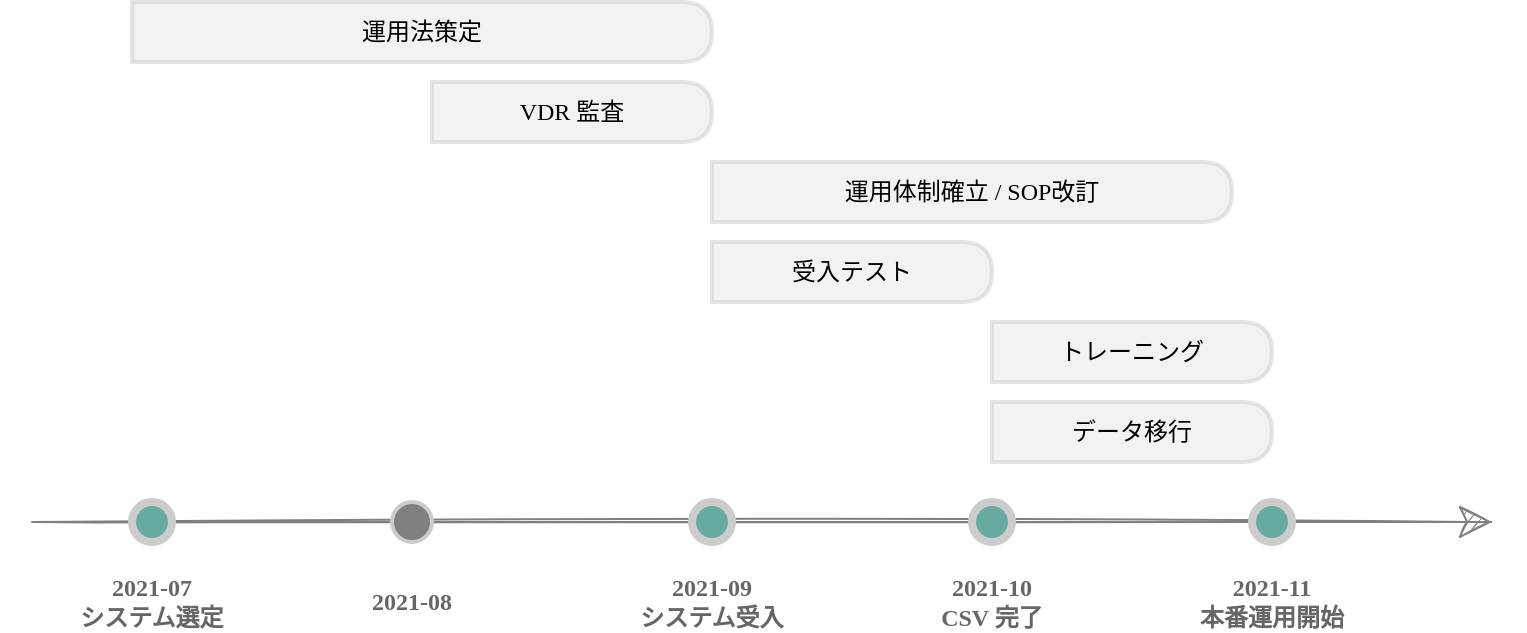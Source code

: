<mxfile version="14.8.6" type="github" pages="4">
  <diagram id="AdbaFVb3-QbKmIGJH7xc" name="Page-1">
    <mxGraphModel dx="1198" dy="758" grid="1" gridSize="10" guides="1" tooltips="1" connect="1" arrows="1" fold="1" page="1" pageScale="1" pageWidth="827" pageHeight="1169" math="0" shadow="0" extFonts="Noto Sans JP^https://fonts.googleapis.com/css?family=Noto+Sans+JP">
      <root>
        <mxCell id="0" />
        <mxCell id="1" style="locked=1;" parent="0" />
        <mxCell id="F7Ml6rWDMI4VTQbKt3wj-3" value="" style="endArrow=none;html=1;strokeWidth=1;strokeColor=#808080;" parent="1" edge="1">
          <mxGeometry width="50" height="50" relative="1" as="geometry">
            <mxPoint x="140" y="340" as="sourcePoint" />
            <mxPoint x="750" y="340" as="targetPoint" />
          </mxGeometry>
        </mxCell>
        <mxCell id="F7Ml6rWDMI4VTQbKt3wj-8" value="" style="endArrow=classic;html=1;strokeWidth=1;strokeColor=#808080;sketch=1;endFill=1;startSize=6;endSize=14;" parent="1" edge="1">
          <mxGeometry width="50" height="50" relative="1" as="geometry">
            <mxPoint x="20" y="340" as="sourcePoint" />
            <mxPoint x="750" y="340" as="targetPoint" />
          </mxGeometry>
        </mxCell>
        <mxCell id="F7Ml6rWDMI4VTQbKt3wj-11" value="Untitled Layer" style="" parent="0" />
        <mxCell id="F7Ml6rWDMI4VTQbKt3wj-15" value="" style="ellipse;whiteSpace=wrap;html=1;aspect=fixed;strokeColor=#CCCCCC;fontColor=#5C5C5C;sketch=0;fillColor=#67AB9F;strokeWidth=4;fontFamily=Noto Sans JP;" parent="F7Ml6rWDMI4VTQbKt3wj-11" vertex="1">
          <mxGeometry x="70" y="330" width="20" height="20" as="geometry" />
        </mxCell>
        <mxCell id="F7Ml6rWDMI4VTQbKt3wj-21" value="2021-07&lt;br&gt;システム選定" style="text;html=1;strokeColor=none;fillColor=none;align=center;verticalAlign=middle;whiteSpace=wrap;rounded=0;sketch=0;fontFamily=Noto Sans JP;fontSource=https%3A%2F%2Ffonts.googleapis.com%2Fcss%3Ffamily%3DMontserrat;fontStyle=1;fontColor=#666666;" parent="F7Ml6rWDMI4VTQbKt3wj-11" vertex="1">
          <mxGeometry x="30" y="370" width="100" height="20" as="geometry" />
        </mxCell>
        <mxCell id="F7Ml6rWDMI4VTQbKt3wj-22" value="" style="ellipse;whiteSpace=wrap;html=1;aspect=fixed;strokeColor=#CCCCCC;fontColor=#5C5C5C;sketch=0;fillColor=#67AB9F;strokeWidth=4;fontFamily=Noto Sans JP;" parent="F7Ml6rWDMI4VTQbKt3wj-11" vertex="1">
          <mxGeometry x="350" y="330" width="20" height="20" as="geometry" />
        </mxCell>
        <mxCell id="F7Ml6rWDMI4VTQbKt3wj-23" value="運用法策定" style="shape=delay;whiteSpace=wrap;html=1;sketch=0;strokeWidth=2;gradientColor=none;fontFamily=Noto Sans JP;fontSource=https%3A%2F%2Ffonts.googleapis.com%2Fcss%3Ffamily%3DNoto%2Bsans%2BJP;strokeColor=#CCCCCC;fillColor=#E6E6E6;opacity=50;" parent="F7Ml6rWDMI4VTQbKt3wj-11" vertex="1">
          <mxGeometry x="70" y="80" width="290" height="30" as="geometry" />
        </mxCell>
        <mxCell id="F7Ml6rWDMI4VTQbKt3wj-24" value="2021-08" style="text;html=1;strokeColor=none;fillColor=none;align=center;verticalAlign=middle;whiteSpace=wrap;rounded=0;sketch=0;fontFamily=Noto Sans JP;fontSource=https%3A%2F%2Ffonts.googleapis.com%2Fcss%3Ffamily%3DMontserrat;fontStyle=1;fontColor=#666666;" parent="F7Ml6rWDMI4VTQbKt3wj-11" vertex="1">
          <mxGeometry x="160" y="370" width="100" height="20" as="geometry" />
        </mxCell>
        <mxCell id="F7Ml6rWDMI4VTQbKt3wj-25" value="受入テスト" style="shape=delay;whiteSpace=wrap;html=1;sketch=0;strokeWidth=2;gradientColor=none;fontFamily=Noto Sans JP;fontSource=https%3A%2F%2Ffonts.googleapis.com%2Fcss%3Ffamily%3DNoto%2Bsans%2BJP;strokeColor=#CCCCCC;fillColor=#E6E6E6;opacity=50;" parent="F7Ml6rWDMI4VTQbKt3wj-11" vertex="1">
          <mxGeometry x="360" y="200" width="140" height="30" as="geometry" />
        </mxCell>
        <mxCell id="F7Ml6rWDMI4VTQbKt3wj-26" value="VDR 監査" style="shape=delay;whiteSpace=wrap;html=1;sketch=0;strokeWidth=2;gradientColor=none;fontFamily=Noto Sans JP;fontSource=https%3A%2F%2Ffonts.googleapis.com%2Fcss%3Ffamily%3DNoto%2Bsans%2BJP;strokeColor=#CCCCCC;fillColor=#E6E6E6;opacity=50;" parent="F7Ml6rWDMI4VTQbKt3wj-11" vertex="1">
          <mxGeometry x="220" y="120" width="140" height="30" as="geometry" />
        </mxCell>
        <mxCell id="F7Ml6rWDMI4VTQbKt3wj-28" value="2021-09&lt;br&gt;システム受入" style="text;html=1;strokeColor=none;fillColor=none;align=center;verticalAlign=middle;whiteSpace=wrap;rounded=0;sketch=0;fontFamily=Noto Sans JP;fontSource=https%3A%2F%2Ffonts.googleapis.com%2Fcss%3Ffamily%3DMontserrat;fontStyle=1;fontColor=#666666;" parent="F7Ml6rWDMI4VTQbKt3wj-11" vertex="1">
          <mxGeometry x="310" y="370" width="100" height="20" as="geometry" />
        </mxCell>
        <mxCell id="F7Ml6rWDMI4VTQbKt3wj-29" value="" style="ellipse;whiteSpace=wrap;html=1;aspect=fixed;strokeColor=#CCCCCC;fontColor=#5C5C5C;sketch=0;fillColor=#67AB9F;strokeWidth=4;fontFamily=Noto Sans JP;" parent="F7Ml6rWDMI4VTQbKt3wj-11" vertex="1">
          <mxGeometry x="490" y="330" width="20" height="20" as="geometry" />
        </mxCell>
        <mxCell id="F7Ml6rWDMI4VTQbKt3wj-30" value="2021-10&lt;br&gt;CSV 完了" style="text;html=1;strokeColor=none;fillColor=none;align=center;verticalAlign=middle;whiteSpace=wrap;rounded=0;sketch=0;fontFamily=Noto Sans JP;fontSource=https%3A%2F%2Ffonts.googleapis.com%2Fcss%3Ffamily%3DMontserrat;fontStyle=1;fontColor=#666666;" parent="F7Ml6rWDMI4VTQbKt3wj-11" vertex="1">
          <mxGeometry x="450" y="370" width="100" height="20" as="geometry" />
        </mxCell>
        <mxCell id="F7Ml6rWDMI4VTQbKt3wj-31" value="" style="ellipse;whiteSpace=wrap;html=1;aspect=fixed;strokeColor=#CCCCCC;fontColor=#5C5C5C;sketch=0;fillColor=#67AB9F;strokeWidth=4;fontFamily=Noto Sans JP;" parent="F7Ml6rWDMI4VTQbKt3wj-11" vertex="1">
          <mxGeometry x="630" y="330" width="20" height="20" as="geometry" />
        </mxCell>
        <mxCell id="F7Ml6rWDMI4VTQbKt3wj-32" value="2021-11&lt;br&gt;本番運用開始" style="text;html=1;strokeColor=none;fillColor=none;align=center;verticalAlign=middle;whiteSpace=wrap;rounded=0;sketch=0;fontFamily=Noto Sans JP;fontSource=https%3A%2F%2Ffonts.googleapis.com%2Fcss%3Ffamily%3DMontserrat;fontStyle=1;fontColor=#666666;" parent="F7Ml6rWDMI4VTQbKt3wj-11" vertex="1">
          <mxGeometry x="590" y="370" width="100" height="20" as="geometry" />
        </mxCell>
        <mxCell id="F7Ml6rWDMI4VTQbKt3wj-33" value="データ移行" style="shape=delay;whiteSpace=wrap;html=1;sketch=0;strokeWidth=2;gradientColor=none;fontFamily=Noto Sans JP;fontSource=https%3A%2F%2Ffonts.googleapis.com%2Fcss%3Ffamily%3DNoto%2Bsans%2BJP;strokeColor=#CCCCCC;fillColor=#E6E6E6;opacity=50;" parent="F7Ml6rWDMI4VTQbKt3wj-11" vertex="1">
          <mxGeometry x="500" y="280" width="140" height="30" as="geometry" />
        </mxCell>
        <mxCell id="F7Ml6rWDMI4VTQbKt3wj-34" value="運用体制確立 / SOP改訂" style="shape=delay;whiteSpace=wrap;html=1;sketch=0;strokeWidth=2;gradientColor=none;fontFamily=Noto Sans JP;fontSource=https%3A%2F%2Ffonts.googleapis.com%2Fcss%3Ffamily%3DNoto%2Bsans%2BJP;strokeColor=#CCCCCC;fillColor=#E6E6E6;opacity=50;" parent="F7Ml6rWDMI4VTQbKt3wj-11" vertex="1">
          <mxGeometry x="360" y="160" width="260" height="30" as="geometry" />
        </mxCell>
        <mxCell id="F7Ml6rWDMI4VTQbKt3wj-37" value="トレーニング" style="shape=delay;whiteSpace=wrap;html=1;sketch=0;strokeWidth=2;gradientColor=none;fontFamily=Noto Sans JP;fontSource=https%3A%2F%2Ffonts.googleapis.com%2Fcss%3Ffamily%3DNoto%2Bsans%2BJP;strokeColor=#CCCCCC;fillColor=#E6E6E6;opacity=50;" parent="F7Ml6rWDMI4VTQbKt3wj-11" vertex="1">
          <mxGeometry x="500" y="240" width="140" height="30" as="geometry" />
        </mxCell>
        <mxCell id="F7Ml6rWDMI4VTQbKt3wj-38" value="" style="ellipse;whiteSpace=wrap;html=1;aspect=fixed;sketch=0;strokeColor=#CCCCCC;strokeWidth=2;gradientColor=none;fontFamily=Noto Sans JP;fontSource=https%3A%2F%2Ffonts.googleapis.com%2Fcss%3Ffamily%3DNoto%2Bsans%2BJP;fontColor=#666666;fillColor=#808080;" parent="F7Ml6rWDMI4VTQbKt3wj-11" vertex="1">
          <mxGeometry x="200" y="330" width="20" height="20" as="geometry" />
        </mxCell>
      </root>
    </mxGraphModel>
  </diagram>
  <diagram id="yzcnV8rJP9rFtY0jjo2Y" name="Page-2">
    <mxGraphModel dx="1646" dy="903" grid="1" gridSize="10" guides="1" tooltips="1" connect="1" arrows="1" fold="1" page="1" pageScale="1" pageWidth="827" pageHeight="1169" math="0" shadow="0">
      <root>
        <mxCell id="JJeDSzfx8Dwy_tXf74xQ-0" />
        <mxCell id="JJeDSzfx8Dwy_tXf74xQ-1" style="" parent="JJeDSzfx8Dwy_tXf74xQ-0" />
        <mxCell id="lNKsqOhkiwGDZzSbxLfE-0" value="" style="shape=table;html=1;whiteSpace=wrap;startSize=0;container=1;collapsible=0;childLayout=tableLayout;fillColor=none;fontFamily=Montserrat;fontSource=https%3A%2F%2Ffonts.googleapis.com%2Fcss%3Ffamily%3DMontserrat;fontSize=15;strokeColor=#788AA3;fontColor=#46495D;shadow=0;" parent="JJeDSzfx8Dwy_tXf74xQ-1" vertex="1">
          <mxGeometry x="210" y="190" width="756" height="561" as="geometry" />
        </mxCell>
        <mxCell id="lNKsqOhkiwGDZzSbxLfE-1" value="" style="shape=partialRectangle;html=1;whiteSpace=wrap;collapsible=0;dropTarget=0;pointerEvents=0;fillColor=none;top=0;left=0;bottom=0;right=0;points=[[0,0.5],[1,0.5]];portConstraint=eastwest;strokeColor=#788AA3;fontColor=#46495D;" parent="lNKsqOhkiwGDZzSbxLfE-0" vertex="1">
          <mxGeometry width="756" height="50" as="geometry" />
        </mxCell>
        <mxCell id="lNKsqOhkiwGDZzSbxLfE-3" value="テスト実施者" style="shape=partialRectangle;html=1;whiteSpace=wrap;connectable=0;top=0;left=0;bottom=0;right=0;overflow=hidden;fontFamily=Montserrat;fontSource=https%3A%2F%2Ffonts.googleapis.com%2Fcss%3Ffamily%3DMontserrat;strokeColor=#788AA3;fontColor=#46495D;fontSize=14;fillColor=#D4E1F5;opacity=60;" parent="lNKsqOhkiwGDZzSbxLfE-1" vertex="1">
          <mxGeometry width="250" height="50" as="geometry" />
        </mxCell>
        <mxCell id="lNKsqOhkiwGDZzSbxLfE-4" value="QA / PJ / IT" style="shape=partialRectangle;html=1;whiteSpace=wrap;connectable=0;top=0;left=0;bottom=0;right=0;overflow=hidden;fontFamily=Montserrat;fontSource=https%3A%2F%2Ffonts.googleapis.com%2Fcss%3Ffamily%3DMontserrat;strokeColor=#788AA3;fontColor=#46495D;fontSize=14;fillColor=#D4E1F5;opacity=60;" parent="lNKsqOhkiwGDZzSbxLfE-1" vertex="1">
          <mxGeometry x="250" width="252" height="50" as="geometry" />
        </mxCell>
        <mxCell id="lNKsqOhkiwGDZzSbxLfE-5" value="ベンダー" style="shape=partialRectangle;html=1;whiteSpace=wrap;connectable=0;top=0;left=0;bottom=0;right=0;overflow=hidden;fontFamily=Montserrat;fontSource=https%3A%2F%2Ffonts.googleapis.com%2Fcss%3Ffamily%3DMontserrat;strokeColor=#788AA3;fontColor=#46495D;fontSize=14;fillColor=#D4E1F5;opacity=60;" parent="lNKsqOhkiwGDZzSbxLfE-1" vertex="1">
          <mxGeometry x="502" width="254" height="50" as="geometry" />
        </mxCell>
        <mxCell id="lNKsqOhkiwGDZzSbxLfE-8" value="" style="shape=partialRectangle;html=1;whiteSpace=wrap;collapsible=0;dropTarget=0;pointerEvents=0;fillColor=none;top=0;left=0;bottom=0;right=0;points=[[0,0.5],[1,0.5]];portConstraint=eastwest;strokeColor=#788AA3;fontColor=#46495D;" parent="lNKsqOhkiwGDZzSbxLfE-0" vertex="1">
          <mxGeometry y="50" width="756" height="511" as="geometry" />
        </mxCell>
        <mxCell id="lNKsqOhkiwGDZzSbxLfE-10" value="" style="shape=partialRectangle;html=1;whiteSpace=wrap;connectable=0;fillColor=none;top=0;left=0;bottom=0;right=0;overflow=hidden;fontFamily=Montserrat;fontSource=https%3A%2F%2Ffonts.googleapis.com%2Fcss%3Ffamily%3DMontserrat;strokeColor=#788AA3;fontColor=#46495D;" parent="lNKsqOhkiwGDZzSbxLfE-8" vertex="1">
          <mxGeometry width="250" height="511" as="geometry" />
        </mxCell>
        <mxCell id="lNKsqOhkiwGDZzSbxLfE-11" style="shape=partialRectangle;html=1;whiteSpace=wrap;connectable=0;fillColor=none;top=0;left=0;bottom=0;right=0;overflow=hidden;fontFamily=Montserrat;fontSource=https%3A%2F%2Ffonts.googleapis.com%2Fcss%3Ffamily%3DMontserrat;strokeColor=#788AA3;fontColor=#46495D;" parent="lNKsqOhkiwGDZzSbxLfE-8" vertex="1">
          <mxGeometry x="250" width="252" height="511" as="geometry" />
        </mxCell>
        <mxCell id="lNKsqOhkiwGDZzSbxLfE-12" value="" style="shape=partialRectangle;html=1;whiteSpace=wrap;connectable=0;fillColor=none;top=0;left=0;bottom=0;right=0;overflow=hidden;fontFamily=Montserrat;fontSource=https%3A%2F%2Ffonts.googleapis.com%2Fcss%3Ffamily%3DMontserrat;strokeColor=#788AA3;fontColor=#46495D;" parent="lNKsqOhkiwGDZzSbxLfE-8" vertex="1">
          <mxGeometry x="502" width="254" height="511" as="geometry" />
        </mxCell>
        <mxCell id="tmb3T-CWVm6sHfuo8dVS-0" style="edgeStyle=orthogonalEdgeStyle;rounded=0;orthogonalLoop=1;jettySize=auto;html=1;exitX=0.5;exitY=1;exitDx=0;exitDy=0;entryX=0.5;entryY=0;entryDx=0;entryDy=0;strokeColor=#999999;" parent="JJeDSzfx8Dwy_tXf74xQ-1" source="lNKsqOhkiwGDZzSbxLfE-30" target="lNKsqOhkiwGDZzSbxLfE-33" edge="1">
          <mxGeometry relative="1" as="geometry" />
        </mxCell>
        <mxCell id="lNKsqOhkiwGDZzSbxLfE-30" value="問題、課題点の発見" style="rounded=1;whiteSpace=wrap;html=1;shadow=0;strokeColor=#B3B3B3;fontColor=#1A1A1A;fillColor=none;" parent="JJeDSzfx8Dwy_tXf74xQ-1" vertex="1">
          <mxGeometry x="250" y="280" width="170" height="40" as="geometry" />
        </mxCell>
        <mxCell id="tmb3T-CWVm6sHfuo8dVS-2" style="edgeStyle=orthogonalEdgeStyle;rounded=0;orthogonalLoop=1;jettySize=auto;html=1;exitX=0.5;exitY=1;exitDx=0;exitDy=0;entryX=0.5;entryY=0;entryDx=0;entryDy=0;strokeColor=#999999;" parent="JJeDSzfx8Dwy_tXf74xQ-1" source="lNKsqOhkiwGDZzSbxLfE-33" target="tmb3T-CWVm6sHfuo8dVS-1" edge="1">
          <mxGeometry relative="1" as="geometry" />
        </mxCell>
        <mxCell id="lNKsqOhkiwGDZzSbxLfE-33" value="UAT_問題管理シートへ記入" style="rounded=1;whiteSpace=wrap;html=1;shadow=0;strokeColor=#B3B3B3;fontColor=#1A1A1A;fillColor=none;" parent="JJeDSzfx8Dwy_tXf74xQ-1" vertex="1">
          <mxGeometry x="250" y="350" width="170" height="40" as="geometry" />
        </mxCell>
        <mxCell id="tmb3T-CWVm6sHfuo8dVS-4" style="edgeStyle=orthogonalEdgeStyle;rounded=0;orthogonalLoop=1;jettySize=auto;html=1;exitX=0.5;exitY=1;exitDx=0;exitDy=0;entryX=0.5;entryY=0;entryDx=0;entryDy=0;strokeColor=#999999;" parent="JJeDSzfx8Dwy_tXf74xQ-1" source="tmb3T-CWVm6sHfuo8dVS-1" target="tmb3T-CWVm6sHfuo8dVS-3" edge="1">
          <mxGeometry relative="1" as="geometry" />
        </mxCell>
        <mxCell id="tmb3T-CWVm6sHfuo8dVS-1" value="Teams UATチャネルへ投稿" style="rounded=1;whiteSpace=wrap;html=1;shadow=0;strokeColor=#B3B3B3;fontColor=#1A1A1A;fillColor=none;" parent="JJeDSzfx8Dwy_tXf74xQ-1" vertex="1">
          <mxGeometry x="250" y="422" width="170" height="40" as="geometry" />
        </mxCell>
        <mxCell id="tmb3T-CWVm6sHfuo8dVS-6" style="edgeStyle=orthogonalEdgeStyle;rounded=0;orthogonalLoop=1;jettySize=auto;html=1;exitX=0.5;exitY=1;exitDx=0;exitDy=0;strokeColor=#999999;" parent="JJeDSzfx8Dwy_tXf74xQ-1" source="tmb3T-CWVm6sHfuo8dVS-3" target="tmb3T-CWVm6sHfuo8dVS-5" edge="1">
          <mxGeometry relative="1" as="geometry" />
        </mxCell>
        <mxCell id="tmb3T-CWVm6sHfuo8dVS-3" value="1次確認、緊急度確認" style="rounded=1;whiteSpace=wrap;html=1;shadow=0;strokeColor=#B3B3B3;fontColor=#1A1A1A;fillColor=none;" parent="JJeDSzfx8Dwy_tXf74xQ-1" vertex="1">
          <mxGeometry x="503" y="510" width="170" height="40" as="geometry" />
        </mxCell>
        <mxCell id="tmb3T-CWVm6sHfuo8dVS-8" style="edgeStyle=orthogonalEdgeStyle;rounded=0;orthogonalLoop=1;jettySize=auto;html=1;exitX=1;exitY=0.5;exitDx=0;exitDy=0;entryX=0;entryY=0.5;entryDx=0;entryDy=0;strokeColor=#999999;" parent="JJeDSzfx8Dwy_tXf74xQ-1" source="tmb3T-CWVm6sHfuo8dVS-5" target="tmb3T-CWVm6sHfuo8dVS-7" edge="1">
          <mxGeometry relative="1" as="geometry" />
        </mxCell>
        <mxCell id="tmb3T-CWVm6sHfuo8dVS-12" style="edgeStyle=orthogonalEdgeStyle;rounded=0;orthogonalLoop=1;jettySize=auto;html=1;exitX=0.5;exitY=1;exitDx=0;exitDy=0;entryX=0.5;entryY=0;entryDx=0;entryDy=0;strokeColor=#999999;" parent="JJeDSzfx8Dwy_tXf74xQ-1" source="tmb3T-CWVm6sHfuo8dVS-5" target="tmb3T-CWVm6sHfuo8dVS-11" edge="1">
          <mxGeometry relative="1" as="geometry" />
        </mxCell>
        <mxCell id="tmb3T-CWVm6sHfuo8dVS-5" value="緊急？" style="rhombus;whiteSpace=wrap;html=1;strokeColor=#B3B3B3;" parent="JJeDSzfx8Dwy_tXf74xQ-1" vertex="1">
          <mxGeometry x="503" y="585" width="170" height="60" as="geometry" />
        </mxCell>
        <mxCell id="tmb3T-CWVm6sHfuo8dVS-7" value="確認" style="rounded=1;whiteSpace=wrap;html=1;shadow=0;strokeColor=#B3B3B3;fontColor=#1A1A1A;fillColor=none;" parent="JJeDSzfx8Dwy_tXf74xQ-1" vertex="1">
          <mxGeometry x="750" y="595" width="170" height="40" as="geometry" />
        </mxCell>
        <mxCell id="tmb3T-CWVm6sHfuo8dVS-9" value="Yes" style="text;html=1;align=center;verticalAlign=middle;resizable=0;points=[];autosize=1;strokeColor=none;" parent="JJeDSzfx8Dwy_tXf74xQ-1" vertex="1">
          <mxGeometry x="670" y="595" width="40" height="20" as="geometry" />
        </mxCell>
        <mxCell id="tmb3T-CWVm6sHfuo8dVS-11" value="進捗会議にて確認" style="rounded=1;whiteSpace=wrap;html=1;shadow=0;strokeColor=#B3B3B3;fontColor=#1A1A1A;fillColor=none;" parent="JJeDSzfx8Dwy_tXf74xQ-1" vertex="1">
          <mxGeometry x="503" y="680" width="170" height="40" as="geometry" />
        </mxCell>
        <mxCell id="iIOmdttVaqr3QkyHwpZp-0" value="No" style="text;html=1;align=center;verticalAlign=middle;resizable=0;points=[];autosize=1;" parent="JJeDSzfx8Dwy_tXf74xQ-1" vertex="1">
          <mxGeometry x="550" y="645" width="30" height="20" as="geometry" />
        </mxCell>
      </root>
    </mxGraphModel>
  </diagram>
  <diagram id="xxLM4KxRE1B6ogT0xgjC" name="Page-3">
    <mxGraphModel dx="2473" dy="903" grid="1" gridSize="10" guides="1" tooltips="1" connect="1" arrows="1" fold="1" page="1" pageScale="1" pageWidth="827" pageHeight="1169" math="0" shadow="0">
      <root>
        <mxCell id="Gj8xRqcKbHsHAg3XrhIC-0" />
        <mxCell id="Gj8xRqcKbHsHAg3XrhIC-1" parent="Gj8xRqcKbHsHAg3XrhIC-0" />
        <mxCell id="Gj8xRqcKbHsHAg3XrhIC-7" value="" style="group" parent="Gj8xRqcKbHsHAg3XrhIC-1" vertex="1" connectable="0">
          <mxGeometry x="80" y="110" width="580" height="40" as="geometry" />
        </mxCell>
        <mxCell id="Gj8xRqcKbHsHAg3XrhIC-2" value="発注" style="strokeWidth=2;html=1;shape=mxgraph.flowchart.delay;whiteSpace=wrap;opacity=60;" parent="Gj8xRqcKbHsHAg3XrhIC-7" vertex="1">
          <mxGeometry x="-10" width="100" height="40" as="geometry" />
        </mxCell>
        <mxCell id="Gj8xRqcKbHsHAg3XrhIC-3" value="入庫" style="strokeWidth=2;html=1;shape=mxgraph.flowchart.delay;whiteSpace=wrap;opacity=60;" parent="Gj8xRqcKbHsHAg3XrhIC-7" vertex="1">
          <mxGeometry x="110" width="100" height="40" as="geometry" />
        </mxCell>
        <mxCell id="Gj8xRqcKbHsHAg3XrhIC-4" value="受注" style="strokeWidth=2;html=1;shape=mxgraph.flowchart.delay;whiteSpace=wrap;opacity=60;" parent="Gj8xRqcKbHsHAg3XrhIC-7" vertex="1">
          <mxGeometry x="230" width="100" height="40" as="geometry" />
        </mxCell>
        <mxCell id="Gj8xRqcKbHsHAg3XrhIC-5" value="出荷" style="strokeWidth=2;html=1;shape=mxgraph.flowchart.delay;whiteSpace=wrap;opacity=60;" parent="Gj8xRqcKbHsHAg3XrhIC-7" vertex="1">
          <mxGeometry x="350" width="100" height="40" as="geometry" />
        </mxCell>
        <mxCell id="Gj8xRqcKbHsHAg3XrhIC-6" value="返品" style="strokeWidth=2;html=1;shape=mxgraph.flowchart.delay;whiteSpace=wrap;opacity=60;" parent="Gj8xRqcKbHsHAg3XrhIC-7" vertex="1">
          <mxGeometry x="470" width="100" height="40" as="geometry" />
        </mxCell>
        <mxCell id="Gj8xRqcKbHsHAg3XrhIC-8" value="S-plate" style="rounded=0;whiteSpace=wrap;html=1;opacity=60;" parent="Gj8xRqcKbHsHAg3XrhIC-1" vertex="1">
          <mxGeometry x="-60" y="180" width="120" height="40" as="geometry" />
        </mxCell>
        <mxCell id="Gj8xRqcKbHsHAg3XrhIC-9" value="microport" style="rounded=0;whiteSpace=wrap;html=1;opacity=60;" parent="Gj8xRqcKbHsHAg3XrhIC-1" vertex="1">
          <mxGeometry x="-60" y="230" width="120" height="40" as="geometry" />
        </mxCell>
        <mxCell id="Gj8xRqcKbHsHAg3XrhIC-10" value="パタン１" style="rounded=0;whiteSpace=wrap;html=1;opacity=60;" parent="Gj8xRqcKbHsHAg3XrhIC-1" vertex="1">
          <mxGeometry x="-60" y="280" width="120" height="40" as="geometry" />
        </mxCell>
        <mxCell id="Gj8xRqcKbHsHAg3XrhIC-11" value="パタン１" style="rounded=0;whiteSpace=wrap;html=1;opacity=60;" parent="Gj8xRqcKbHsHAg3XrhIC-1" vertex="1">
          <mxGeometry x="-60" y="330" width="120" height="40" as="geometry" />
        </mxCell>
        <mxCell id="Gj8xRqcKbHsHAg3XrhIC-12" value="パタン１" style="rounded=0;whiteSpace=wrap;html=1;opacity=60;" parent="Gj8xRqcKbHsHAg3XrhIC-1" vertex="1">
          <mxGeometry x="-60" y="380" width="120" height="40" as="geometry" />
        </mxCell>
        <mxCell id="Gj8xRqcKbHsHAg3XrhIC-13" value="1/1 - 1/10" style="html=1;shadow=0;dashed=0;align=center;verticalAlign=middle;shape=mxgraph.arrows2.arrow;dy=0;dx=30;notch=30;opacity=60;" parent="Gj8xRqcKbHsHAg3XrhIC-1" vertex="1">
          <mxGeometry x="80" y="180" width="100" height="80" as="geometry" />
        </mxCell>
        <mxCell id="Gj8xRqcKbHsHAg3XrhIC-14" value="2/2-2/10" style="html=1;shadow=0;dashed=0;align=center;verticalAlign=middle;shape=mxgraph.arrows2.arrow;dy=0;dx=30;notch=30;opacity=60;" parent="Gj8xRqcKbHsHAg3XrhIC-1" vertex="1">
          <mxGeometry x="200" y="180" width="100" height="40" as="geometry" />
        </mxCell>
        <mxCell id="Gj8xRqcKbHsHAg3XrhIC-15" value="" style="html=1;shadow=0;dashed=0;align=center;verticalAlign=middle;shape=mxgraph.arrows2.arrow;dy=0;dx=30;notch=30;opacity=60;" parent="Gj8xRqcKbHsHAg3XrhIC-1" vertex="1">
          <mxGeometry x="320" y="180" width="100" height="40" as="geometry" />
        </mxCell>
        <mxCell id="Gj8xRqcKbHsHAg3XrhIC-16" value="3/50 - 5/10" style="html=1;shadow=0;dashed=0;align=center;verticalAlign=middle;shape=mxgraph.arrows2.arrow;dy=0;dx=30;notch=30;opacity=60;" parent="Gj8xRqcKbHsHAg3XrhIC-1" vertex="1">
          <mxGeometry x="440" y="180" width="220" height="40" as="geometry" />
        </mxCell>
        <mxCell id="Gj8xRqcKbHsHAg3XrhIC-17" value="" style="html=1;shadow=0;dashed=0;align=center;verticalAlign=middle;shape=mxgraph.arrows2.arrow;dy=0;dx=10;notch=0;opacity=60;" parent="Gj8xRqcKbHsHAg3XrhIC-1" vertex="1">
          <mxGeometry x="80" y="280" width="100" height="30" as="geometry" />
        </mxCell>
        <mxCell id="wc_cjlZP547b5okwRXSr-0" value="買掛" style="strokeWidth=2;html=1;shape=mxgraph.flowchart.delay;whiteSpace=wrap;opacity=60;" parent="Gj8xRqcKbHsHAg3XrhIC-1" vertex="1">
          <mxGeometry x="190" y="50" width="100" height="40" as="geometry" />
        </mxCell>
        <mxCell id="wc_cjlZP547b5okwRXSr-3" value="売掛" style="strokeWidth=2;html=1;shape=mxgraph.flowchart.delay;whiteSpace=wrap;opacity=60;" parent="Gj8xRqcKbHsHAg3XrhIC-1" vertex="1">
          <mxGeometry x="430" y="50" width="100" height="40" as="geometry" />
        </mxCell>
        <mxCell id="wc_cjlZP547b5okwRXSr-5" value="WMS" style="text;html=1;align=center;verticalAlign=middle;resizable=0;points=[];autosize=1;" parent="Gj8xRqcKbHsHAg3XrhIC-1" vertex="1">
          <mxGeometry x="10" y="120" width="40" height="20" as="geometry" />
        </mxCell>
        <mxCell id="wc_cjlZP547b5okwRXSr-6" value="SAP" style="text;html=1;align=center;verticalAlign=middle;resizable=0;points=[];autosize=1;" parent="Gj8xRqcKbHsHAg3XrhIC-1" vertex="1">
          <mxGeometry x="10" y="60" width="40" height="20" as="geometry" />
        </mxCell>
        <mxCell id="Znk84VUV2hn9tKudTIEP-0" value="Text" style="text;html=1;align=center;verticalAlign=middle;resizable=0;points=[];autosize=1;" parent="Gj8xRqcKbHsHAg3XrhIC-1" vertex="1">
          <mxGeometry x="510" y="470" width="40" height="20" as="geometry" />
        </mxCell>
        <mxCell id="CKv7iye87wmwEL33j8eb-0" value="1" style="html=1;fillColor=#10739E;strokeColor=none;shadow=0;fontSize=17;fontColor=#FFFFFF;align=center;fontStyle=1;rounded=0;" parent="Gj8xRqcKbHsHAg3XrhIC-1" vertex="1">
          <mxGeometry x="-370" y="90" width="40" height="40" as="geometry" />
        </mxCell>
        <mxCell id="CKv7iye87wmwEL33j8eb-1" value="Label" style="shape=mxgraph.infographic.ribbonSimple;notch1=0;notch2=10;notch=0;html=1;fillColor=#64BBE2;strokeColor=none;shadow=0;fontSize=17;fontColor=#FFFFFF;align=left;spacingLeft=10;fontStyle=1;" parent="Gj8xRqcKbHsHAg3XrhIC-1" vertex="1">
          <mxGeometry x="-325" y="90" width="95" height="40" as="geometry" />
        </mxCell>
        <mxCell id="CKv7iye87wmwEL33j8eb-2" value="2" style="html=1;fillColor=#F2931E;strokeColor=none;shadow=0;fontSize=17;fontColor=#FFFFFF;align=center;fontStyle=1;rounded=0;" parent="Gj8xRqcKbHsHAg3XrhIC-1" vertex="1">
          <mxGeometry x="-370" y="135" width="40" height="40" as="geometry" />
        </mxCell>
        <mxCell id="CKv7iye87wmwEL33j8eb-3" value="Label" style="shape=mxgraph.infographic.ribbonSimple;notch1=0;notch2=10;notch=0;html=1;fillColor=#F8C382;strokeColor=none;shadow=0;fontSize=17;fontColor=#FFFFFF;align=left;spacingLeft=10;fontStyle=1;" parent="Gj8xRqcKbHsHAg3XrhIC-1" vertex="1">
          <mxGeometry x="-325" y="135" width="115" height="40" as="geometry" />
        </mxCell>
        <mxCell id="CKv7iye87wmwEL33j8eb-4" value="3" style="html=1;fillColor=#AE4132;strokeColor=none;shadow=0;fontSize=17;fontColor=#FFFFFF;align=center;fontStyle=1;rounded=0;" parent="Gj8xRqcKbHsHAg3XrhIC-1" vertex="1">
          <mxGeometry x="-370" y="180" width="40" height="40" as="geometry" />
        </mxCell>
        <mxCell id="CKv7iye87wmwEL33j8eb-5" value="Label" style="shape=mxgraph.infographic.ribbonSimple;notch1=0;notch2=10;notch=0;html=1;fillColor=#F08E81;strokeColor=none;shadow=0;fontSize=17;fontColor=#FFFFFF;align=left;spacingLeft=10;fontStyle=1;" parent="Gj8xRqcKbHsHAg3XrhIC-1" vertex="1">
          <mxGeometry x="-325" y="180" width="135" height="40" as="geometry" />
        </mxCell>
        <mxCell id="CKv7iye87wmwEL33j8eb-6" value="4" style="html=1;fillColor=#23445D;strokeColor=none;shadow=0;fontSize=17;fontColor=#FFFFFF;align=center;fontStyle=1;rounded=0;" parent="Gj8xRqcKbHsHAg3XrhIC-1" vertex="1">
          <mxGeometry x="-370" y="225" width="40" height="40" as="geometry" />
        </mxCell>
        <mxCell id="CKv7iye87wmwEL33j8eb-7" value="Label" style="shape=mxgraph.infographic.ribbonSimple;notch1=0;notch2=10;notch=0;html=1;fillColor=#5D7F99;strokeColor=none;shadow=0;fontSize=17;fontColor=#FFFFFF;align=left;spacingLeft=10;fontStyle=1;" parent="Gj8xRqcKbHsHAg3XrhIC-1" vertex="1">
          <mxGeometry x="-325" y="225" width="155" height="40" as="geometry" />
        </mxCell>
        <mxCell id="CKv7iye87wmwEL33j8eb-8" value="5" style="html=1;fillColor=#12AAB5;strokeColor=none;shadow=0;fontSize=17;fontColor=#FFFFFF;align=center;fontStyle=1;rounded=0;" parent="Gj8xRqcKbHsHAg3XrhIC-1" vertex="1">
          <mxGeometry x="-370" y="270" width="40" height="40" as="geometry" />
        </mxCell>
        <mxCell id="CKv7iye87wmwEL33j8eb-9" value="Label" style="shape=mxgraph.infographic.ribbonSimple;notch1=0;notch2=10;notch=0;html=1;fillColor=#61C6CE;strokeColor=none;shadow=0;fontSize=17;fontColor=#FFFFFF;align=left;spacingLeft=10;fontStyle=1;" parent="Gj8xRqcKbHsHAg3XrhIC-1" vertex="1">
          <mxGeometry x="-325" y="270" width="175" height="40" as="geometry" />
        </mxCell>
        <mxCell id="CKv7iye87wmwEL33j8eb-10" value="" style="fillColor=#dddddd;rounded=0;strokeColor=none;" parent="Gj8xRqcKbHsHAg3XrhIC-1" vertex="1">
          <mxGeometry x="-380" y="560" width="840" height="30" as="geometry" />
        </mxCell>
        <mxCell id="CKv7iye87wmwEL33j8eb-11" value="Label" style="shape=mxgraph.infographic.ribbonSimple;notch1=0;notch2=10;notch=0;html=1;fillColor=#10739E;strokeColor=none;shadow=0;fontSize=17;fontColor=#FFFFFF;align=left;spacingLeft=10;fontStyle=1;" parent="Gj8xRqcKbHsHAg3XrhIC-1" vertex="1">
          <mxGeometry x="-340" y="550" width="120" height="50" as="geometry" />
        </mxCell>
        <mxCell id="CKv7iye87wmwEL33j8eb-12" value="Label" style="shape=mxgraph.infographic.ribbonSimple;notch1=0;notch2=10;notch=0;html=1;fillColor=#F2931E;strokeColor=none;shadow=0;fontSize=17;fontColor=#FFFFFF;align=left;spacingLeft=10;fontStyle=1;" parent="Gj8xRqcKbHsHAg3XrhIC-1" vertex="1">
          <mxGeometry x="-180" y="550" width="120" height="50" as="geometry" />
        </mxCell>
        <mxCell id="CKv7iye87wmwEL33j8eb-13" value="Label" style="shape=mxgraph.infographic.ribbonSimple;notch1=0;notch2=10;notch=0;html=1;fillColor=#AE4132;strokeColor=none;shadow=0;fontSize=17;fontColor=#FFFFFF;align=left;spacingLeft=10;fontStyle=1;" parent="Gj8xRqcKbHsHAg3XrhIC-1" vertex="1">
          <mxGeometry x="-20" y="550" width="120" height="50" as="geometry" />
        </mxCell>
        <mxCell id="CKv7iye87wmwEL33j8eb-14" value="Label" style="shape=mxgraph.infographic.ribbonSimple;notch1=0;notch2=10;notch=0;html=1;fillColor=#23445D;strokeColor=none;shadow=0;fontSize=17;fontColor=#FFFFFF;align=left;spacingLeft=10;fontStyle=1;" parent="Gj8xRqcKbHsHAg3XrhIC-1" vertex="1">
          <mxGeometry x="140" y="550" width="120" height="50" as="geometry" />
        </mxCell>
        <mxCell id="CKv7iye87wmwEL33j8eb-15" value="Label" style="shape=mxgraph.infographic.ribbonSimple;notch1=0;notch2=10;notch=0;html=1;fillColor=#12AAB5;strokeColor=none;shadow=0;fontSize=17;fontColor=#FFFFFF;align=left;spacingLeft=10;fontStyle=1;" parent="Gj8xRqcKbHsHAg3XrhIC-1" vertex="1">
          <mxGeometry x="300" y="550" width="120" height="50" as="geometry" />
        </mxCell>
        <mxCell id="CKv7iye87wmwEL33j8eb-16" value="&lt;font style=&quot;font-size: 10px&quot;&gt;&lt;font style=&quot;font-size: 12px&quot; color=&quot;#10739E&quot;&gt;&lt;b&gt;Label&lt;/b&gt;&lt;/font&gt;&lt;br&gt;&lt;br&gt;&lt;font size=&quot;1&quot;&gt;Lorem ipsum dolor sit amet, consectetur adipisicing elit&lt;/font&gt;&lt;/font&gt;" style="rounded=1;strokeColor=none;fillColor=#DDDDDD;align=center;arcSize=12;verticalAlign=top;whiteSpace=wrap;html=1;fontSize=12;" parent="Gj8xRqcKbHsHAg3XrhIC-1" vertex="1">
          <mxGeometry x="-380" y="470" width="200" height="70" as="geometry" />
        </mxCell>
        <mxCell id="CKv7iye87wmwEL33j8eb-17" value="&lt;font style=&quot;font-size: 10px&quot;&gt;&lt;font style=&quot;font-size: 12px&quot; color=&quot;#F2931E&quot;&gt;&lt;b&gt;Label&lt;/b&gt;&lt;/font&gt;&lt;br&gt;&lt;br&gt;&lt;font size=&quot;1&quot;&gt;Lorem ipsum dolor sit amet, consectetur adipisicing elit&lt;/font&gt;&lt;/font&gt;" style="rounded=1;strokeColor=none;fillColor=#DDDDDD;align=center;arcSize=12;verticalAlign=top;whiteSpace=wrap;html=1;fontSize=12;" parent="Gj8xRqcKbHsHAg3XrhIC-1" vertex="1">
          <mxGeometry x="-220" y="610" width="200" height="70" as="geometry" />
        </mxCell>
        <mxCell id="CKv7iye87wmwEL33j8eb-18" value="&lt;font style=&quot;font-size: 10px&quot;&gt;&lt;font style=&quot;font-size: 12px&quot; color=&quot;#AE4132&quot;&gt;&lt;b&gt;Label&lt;/b&gt;&lt;/font&gt;&lt;br&gt;&lt;br&gt;&lt;font size=&quot;1&quot;&gt;Lorem ipsum dolor sit amet, consectetur adipisicing elit&lt;/font&gt;&lt;/font&gt;" style="rounded=1;strokeColor=none;fillColor=#DDDDDD;align=center;arcSize=12;verticalAlign=top;whiteSpace=wrap;html=1;fontSize=12;" parent="Gj8xRqcKbHsHAg3XrhIC-1" vertex="1">
          <mxGeometry x="-60" y="470" width="200" height="70" as="geometry" />
        </mxCell>
        <mxCell id="CKv7iye87wmwEL33j8eb-19" value="&lt;font style=&quot;font-size: 10px&quot;&gt;&lt;font style=&quot;font-size: 12px&quot; color=&quot;#23445D&quot;&gt;&lt;b&gt;Label&lt;/b&gt;&lt;/font&gt;&lt;br&gt;&lt;br&gt;&lt;font size=&quot;1&quot;&gt;Lorem ipsum dolor sit amet, consectetur adipisicing elit&lt;/font&gt;&lt;/font&gt;" style="rounded=1;strokeColor=none;fillColor=#DDDDDD;align=center;arcSize=12;verticalAlign=top;whiteSpace=wrap;html=1;fontSize=12;" parent="Gj8xRqcKbHsHAg3XrhIC-1" vertex="1">
          <mxGeometry x="100" y="610" width="200" height="70" as="geometry" />
        </mxCell>
        <mxCell id="CKv7iye87wmwEL33j8eb-20" value="&lt;font style=&quot;font-size: 10px&quot;&gt;&lt;font style=&quot;font-size: 12px&quot; color=&quot;#12AAB5&quot;&gt;&lt;b&gt;Label&lt;/b&gt;&lt;/font&gt;&lt;br&gt;&lt;br&gt;&lt;font size=&quot;1&quot;&gt;Lorem ipsum dolor sit amet, consectetur adipisicing elit&lt;/font&gt;&lt;/font&gt;" style="rounded=1;strokeColor=none;fillColor=#DDDDDD;align=center;arcSize=12;verticalAlign=top;whiteSpace=wrap;html=1;fontSize=12;" parent="Gj8xRqcKbHsHAg3XrhIC-1" vertex="1">
          <mxGeometry x="260" y="470" width="200" height="70" as="geometry" />
        </mxCell>
      </root>
    </mxGraphModel>
  </diagram>
  <diagram id="MXUDZh8WraaaDbio5h_8" name="Page-4">
    <mxGraphModel dx="3268" dy="887" grid="1" gridSize="10" guides="1" tooltips="1" connect="1" arrows="1" fold="1" page="1" pageScale="1" pageWidth="827" pageHeight="1169" math="0" shadow="0">
      <root>
        <mxCell id="6LkkB9nScM2RVUKpbSmf-0" />
        <mxCell id="6LkkB9nScM2RVUKpbSmf-1" parent="6LkkB9nScM2RVUKpbSmf-0" />
        <mxCell id="BRnERaBzU5A2dsg0r-gA-2" value="" style="verticalLabelPosition=bottom;verticalAlign=top;html=1;shape=mxgraph.basic.polygon;polyCoords=[[0.25,0],[0.75,0],[1,0.25],[1,0.75],[0.75,1],[0.25,1],[0,0.75],[0,0.25]];polyline=0;sketch=1;fillColor=#E1D5E7;strokeColor=#999999;" vertex="1" parent="6LkkB9nScM2RVUKpbSmf-1">
          <mxGeometry x="-755" y="1100" width="455" height="320" as="geometry" />
        </mxCell>
        <mxCell id="-eaMx4taLnJMhwEeeR62-16" value="&lt;div style=&quot;font-size: 18px&quot;&gt;7/26 - 8/5&lt;br&gt;&lt;/div&gt;" style="shape=mxgraph.infographic.ribbonSimple;notch1=0;notch2=10;notch=0;html=1;fillColor=#5D7F99;shadow=0;fontSize=18;align=center;spacingLeft=10;fontStyle=1;opacity=20;fontColor=#666666;strokeColor=#666666;" parent="6LkkB9nScM2RVUKpbSmf-1" vertex="1">
          <mxGeometry x="-360" y="760" width="990" height="40" as="geometry" />
        </mxCell>
        <mxCell id="7G_AI8LGNQn5jvMoT9R6-4" value="7/30 - 8/5" style="shape=mxgraph.infographic.ribbonSimple;notch1=0;notch2=10;notch=0;html=1;shadow=0;fontSize=17;align=center;spacingLeft=10;fontStyle=1;fillColor=#5D7F99;opacity=20;fontColor=#666666;strokeColor=#666666;" parent="6LkkB9nScM2RVUKpbSmf-1" vertex="1">
          <mxGeometry x="-730" y="940" width="1360" height="100" as="geometry" />
        </mxCell>
        <mxCell id="7G_AI8LGNQn5jvMoT9R6-5" value="&lt;div&gt;在庫・実績・&lt;/div&gt;&lt;div&gt;BO確認&lt;/div&gt;" style="shape=delay;whiteSpace=wrap;html=1;fontSize=13;strokeColor=none;fontColor=#FFFFFF;fontStyle=1;fillColor=#F08E81;" parent="6LkkB9nScM2RVUKpbSmf-1" vertex="1">
          <mxGeometry x="-730" y="360" width="110" height="40" as="geometry" />
        </mxCell>
        <mxCell id="7G_AI8LGNQn5jvMoT9R6-6" value="入庫" style="shape=delay;whiteSpace=wrap;html=1;fontSize=13;strokeColor=none;fontColor=#FFFFFF;fontStyle=1;fillColor=#64BBE2;" parent="6LkkB9nScM2RVUKpbSmf-1" vertex="1">
          <mxGeometry x="-437.5" y="410" width="60" height="40" as="geometry" />
        </mxCell>
        <mxCell id="7G_AI8LGNQn5jvMoT9R6-7" value="PO発行" style="shape=delay;whiteSpace=wrap;html=1;fontSize=13;strokeColor=none;fontColor=#FFFFFF;fontStyle=1;fillColor=#F08E81;" parent="6LkkB9nScM2RVUKpbSmf-1" vertex="1">
          <mxGeometry x="-610" y="360" width="80" height="40" as="geometry" />
        </mxCell>
        <mxCell id="-eaMx4taLnJMhwEeeR62-22" style="edgeStyle=orthogonalEdgeStyle;rounded=0;sketch=1;jumpSize=6;orthogonalLoop=1;jettySize=auto;html=1;exitX=0.5;exitY=0;exitDx=0;exitDy=0;entryX=0.004;entryY=0.504;entryDx=0;entryDy=0;entryPerimeter=0;fontFamily=Helvetica;fontSize=14;fontColor=#666666;startSize=6;endSize=15;strokeColor=#CCCCCC;strokeWidth=3;" parent="6LkkB9nScM2RVUKpbSmf-1" source="7G_AI8LGNQn5jvMoT9R6-8" target="-eaMx4taLnJMhwEeeR62-21" edge="1">
          <mxGeometry relative="1" as="geometry" />
        </mxCell>
        <mxCell id="7G_AI8LGNQn5jvMoT9R6-8" value="マスター登録" style="shape=delay;whiteSpace=wrap;html=1;fontSize=13;strokeColor=none;fontColor=#FFFFFF;fontStyle=1;fillColor=#F08E81;" parent="6LkkB9nScM2RVUKpbSmf-1" vertex="1">
          <mxGeometry x="-730" y="1280" width="110" height="40" as="geometry" />
        </mxCell>
        <mxCell id="7G_AI8LGNQn5jvMoT9R6-9" value="納期把握" style="shape=delay;whiteSpace=wrap;html=1;fontSize=13;strokeColor=none;fontColor=#FFFFFF;fontStyle=1;fillColor=#F08E81;" parent="6LkkB9nScM2RVUKpbSmf-1" vertex="1">
          <mxGeometry x="-520" y="360" width="72.5" height="40" as="geometry" />
        </mxCell>
        <mxCell id="7G_AI8LGNQn5jvMoT9R6-10" value="入庫" style="shape=delay;whiteSpace=wrap;html=1;fontSize=13;strokeColor=none;fontColor=#FFFFFF;fontStyle=1;fillColor=#F08E81;" parent="6LkkB9nScM2RVUKpbSmf-1" vertex="1">
          <mxGeometry x="-437.5" y="360" width="60" height="40" as="geometry" />
        </mxCell>
        <mxCell id="7G_AI8LGNQn5jvMoT9R6-12" value="出荷指示" style="shape=delay;whiteSpace=wrap;html=1;fontSize=13;strokeColor=none;fontColor=#FFFFFF;fontStyle=1;fillColor=#64BBE2;" parent="6LkkB9nScM2RVUKpbSmf-1" vertex="1">
          <mxGeometry x="-260" y="410" width="90" height="40" as="geometry" />
        </mxCell>
        <mxCell id="7G_AI8LGNQn5jvMoT9R6-14" value="ピッキング" style="shape=delay;whiteSpace=wrap;html=1;fontSize=13;strokeColor=none;fontColor=#FFFFFF;fontStyle=1;fillColor=#64BBE2;" parent="6LkkB9nScM2RVUKpbSmf-1" vertex="1">
          <mxGeometry x="-160" y="410" width="90" height="40" as="geometry" />
        </mxCell>
        <mxCell id="7G_AI8LGNQn5jvMoT9R6-15" value="&lt;div&gt;受注精査&lt;/div&gt;&lt;div&gt;WMS入力&lt;/div&gt;" style="shape=delay;whiteSpace=wrap;html=1;fontSize=13;strokeColor=none;fontColor=#FFFFFF;fontStyle=1;fillColor=#64BBE2;" parent="6LkkB9nScM2RVUKpbSmf-1" vertex="1">
          <mxGeometry x="-360" y="410" width="90" height="40" as="geometry" />
        </mxCell>
        <mxCell id="7G_AI8LGNQn5jvMoT9R6-20" value="7/26,27" style="shape=mxgraph.infographic.ribbonSimple;notch1=0;notch2=10;notch=0;html=1;fillColor=#5D7F99;shadow=0;fontSize=17;align=center;spacingLeft=10;fontStyle=1;opacity=20;fontColor=#666666;strokeColor=#666666;" parent="6LkkB9nScM2RVUKpbSmf-1" vertex="1">
          <mxGeometry x="-730" y="520" width="280" height="400" as="geometry" />
        </mxCell>
        <mxCell id="7G_AI8LGNQn5jvMoT9R6-21" value="Dual" style="rounded=1;whiteSpace=wrap;html=1;fontFamily=Helvetica;fontSize=18;fillColor=none;strokeColor=#5D7F99;fontColor=#666666;" parent="6LkkB9nScM2RVUKpbSmf-1" vertex="1">
          <mxGeometry x="-880" y="520" width="120" height="40" as="geometry" />
        </mxCell>
        <mxCell id="7G_AI8LGNQn5jvMoT9R6-22" value="Splate" style="rounded=1;whiteSpace=wrap;html=1;fontFamily=Helvetica;fontSize=18;fillColor=none;strokeColor=#5D7F99;fontColor=#666666;" parent="6LkkB9nScM2RVUKpbSmf-1" vertex="1">
          <mxGeometry x="-880" y="580" width="120" height="40" as="geometry" />
        </mxCell>
        <mxCell id="7G_AI8LGNQn5jvMoT9R6-23" value="Microport" style="rounded=1;whiteSpace=wrap;html=1;fontFamily=Helvetica;fontSize=18;fillColor=none;strokeColor=#5D7F99;fontColor=#666666;" parent="6LkkB9nScM2RVUKpbSmf-1" vertex="1">
          <mxGeometry x="-880" y="640" width="120" height="40" as="geometry" />
        </mxCell>
        <mxCell id="7G_AI8LGNQn5jvMoT9R6-24" value="OLS2" style="rounded=1;whiteSpace=wrap;html=1;fontFamily=Helvetica;fontSize=18;fillColor=none;strokeColor=#5D7F99;fontColor=#666666;" parent="6LkkB9nScM2RVUKpbSmf-1" vertex="1">
          <mxGeometry x="-880" y="700" width="120" height="40" as="geometry" />
        </mxCell>
        <mxCell id="7G_AI8LGNQn5jvMoT9R6-26" value="LARCH" style="rounded=1;whiteSpace=wrap;html=1;fontFamily=Helvetica;fontSize=18;fillColor=none;strokeColor=#5D7F99;fontColor=#666666;" parent="6LkkB9nScM2RVUKpbSmf-1" vertex="1">
          <mxGeometry x="-880" y="760" width="120" height="40" as="geometry" />
        </mxCell>
        <mxCell id="7G_AI8LGNQn5jvMoT9R6-27" value="BM3D" style="rounded=1;whiteSpace=wrap;html=1;fontFamily=Helvetica;fontSize=18;fillColor=none;strokeColor=#5D7F99;fontColor=#666666;" parent="6LkkB9nScM2RVUKpbSmf-1" vertex="1">
          <mxGeometry x="-880" y="940" width="120" height="40" as="geometry" />
        </mxCell>
        <mxCell id="7G_AI8LGNQn5jvMoT9R6-28" value="RDN" style="rounded=1;whiteSpace=wrap;html=1;fontFamily=Helvetica;fontSize=18;fillColor=none;strokeColor=#5D7F99;fontColor=#666666;" parent="6LkkB9nScM2RVUKpbSmf-1" vertex="1">
          <mxGeometry x="-880" y="1000" width="120" height="40" as="geometry" />
        </mxCell>
        <mxCell id="7G_AI8LGNQn5jvMoT9R6-30" value="&lt;div&gt;梱包&lt;/div&gt;&lt;div&gt;送状発行&lt;br&gt;&lt;/div&gt;" style="shape=delay;whiteSpace=wrap;html=1;fontSize=13;strokeColor=none;fontColor=#FFFFFF;fontStyle=1;fillColor=#64BBE2;" parent="6LkkB9nScM2RVUKpbSmf-1" vertex="1">
          <mxGeometry x="-60" y="410" width="90" height="40" as="geometry" />
        </mxCell>
        <mxCell id="7G_AI8LGNQn5jvMoT9R6-31" value="発送" style="shape=delay;whiteSpace=wrap;html=1;fontSize=13;strokeColor=none;fontColor=#FFFFFF;fontStyle=1;fillColor=#529ABA;" parent="6LkkB9nScM2RVUKpbSmf-1" vertex="1">
          <mxGeometry x="-60" y="460" width="90" height="40" as="geometry" />
        </mxCell>
        <mxCell id="7G_AI8LGNQn5jvMoT9R6-32" value="商品使用～返却" style="shape=delay;whiteSpace=wrap;html=1;fontSize=13;strokeColor=none;fontColor=#FFFFFF;fontStyle=1;fillColor=#529ABA;" parent="6LkkB9nScM2RVUKpbSmf-1" vertex="1">
          <mxGeometry x="40" y="460" width="110" height="40" as="geometry" />
        </mxCell>
        <mxCell id="7G_AI8LGNQn5jvMoT9R6-33" value="&lt;div&gt;注文書受領&lt;/div&gt;（補充）" style="shape=delay;whiteSpace=wrap;html=1;fontSize=13;strokeColor=none;fontColor=#FFFFFF;fontStyle=1;fillColor=#64BBE2;" parent="6LkkB9nScM2RVUKpbSmf-1" vertex="1">
          <mxGeometry x="160" y="410" width="100" height="40" as="geometry" />
        </mxCell>
        <mxCell id="7G_AI8LGNQn5jvMoT9R6-34" value="&lt;div&gt;入荷検品&lt;/div&gt;" style="shape=delay;whiteSpace=wrap;html=1;fontSize=13;strokeColor=none;fontColor=#FFFFFF;fontStyle=1;fillColor=#529ABA;" parent="6LkkB9nScM2RVUKpbSmf-1" vertex="1">
          <mxGeometry x="-437.5" y="460" width="75" height="40" as="geometry" />
        </mxCell>
        <mxCell id="7G_AI8LGNQn5jvMoT9R6-38" value="&lt;div&gt;返却品受領&lt;/div&gt;&lt;div&gt;検品&lt;/div&gt;" style="shape=delay;whiteSpace=wrap;html=1;fontSize=13;strokeColor=none;fontColor=#FFFFFF;fontStyle=1;fillColor=#64BBE2;" parent="6LkkB9nScM2RVUKpbSmf-1" vertex="1">
          <mxGeometry x="160" y="460" width="100" height="40" as="geometry" />
        </mxCell>
        <mxCell id="QzVihoySz1F5E6NGSEDe-0" value="&lt;div&gt;内容精査&lt;/div&gt;WMS入力" style="shape=delay;whiteSpace=wrap;html=1;fontSize=13;strokeColor=none;fontColor=#FFFFFF;fontStyle=1;fillColor=#64BBE2;" parent="6LkkB9nScM2RVUKpbSmf-1" vertex="1">
          <mxGeometry x="270" y="410" width="90" height="40" as="geometry" />
        </mxCell>
        <mxCell id="QzVihoySz1F5E6NGSEDe-1" value="出荷指示" style="shape=delay;whiteSpace=wrap;html=1;fontSize=13;strokeColor=none;fontColor=#FFFFFF;fontStyle=1;fillColor=#64BBE2;" parent="6LkkB9nScM2RVUKpbSmf-1" vertex="1">
          <mxGeometry x="370" y="410" width="80" height="40" as="geometry" />
        </mxCell>
        <mxCell id="QzVihoySz1F5E6NGSEDe-2" value="売上処理" style="shape=delay;whiteSpace=wrap;html=1;fontSize=13;strokeColor=none;fontColor=#FFFFFF;fontStyle=1;fillColor=#64BBE2;" parent="6LkkB9nScM2RVUKpbSmf-1" vertex="1">
          <mxGeometry x="460" y="410" width="80" height="40" as="geometry" />
        </mxCell>
        <mxCell id="QzVihoySz1F5E6NGSEDe-3" value="売掛管理" style="shape=delay;whiteSpace=wrap;html=1;fontSize=13;strokeColor=none;fontColor=#FFFFFF;fontStyle=1;fillColor=#F08E81;" parent="6LkkB9nScM2RVUKpbSmf-1" vertex="1">
          <mxGeometry x="460" y="360" width="80" height="40" as="geometry" />
        </mxCell>
        <mxCell id="QzVihoySz1F5E6NGSEDe-4" value="&lt;div&gt;納品書&lt;/div&gt;&lt;div&gt;発行発送&lt;br&gt;&lt;/div&gt;" style="shape=delay;whiteSpace=wrap;html=1;fontSize=13;strokeColor=none;fontColor=#FFFFFF;fontStyle=1;fillColor=#64BBE2;" parent="6LkkB9nScM2RVUKpbSmf-1" vertex="1">
          <mxGeometry x="550" y="410" width="80" height="40" as="geometry" />
        </mxCell>
        <mxCell id="QzVihoySz1F5E6NGSEDe-6" value="買掛管理" style="shape=delay;whiteSpace=wrap;html=1;fontSize=13;strokeColor=none;fontColor=#FFFFFF;fontStyle=1;fillColor=#F08E81;" parent="6LkkB9nScM2RVUKpbSmf-1" vertex="1">
          <mxGeometry x="-360" y="360" width="90" height="40" as="geometry" />
        </mxCell>
        <mxCell id="-eaMx4taLnJMhwEeeR62-0" value="請求書発行" style="shape=delay;whiteSpace=wrap;html=1;fontSize=13;strokeColor=none;fontColor=#FFFFFF;fontStyle=1;fillColor=#F08E81;" parent="6LkkB9nScM2RVUKpbSmf-1" vertex="1">
          <mxGeometry x="550" y="360" width="80" height="40" as="geometry" />
        </mxCell>
        <mxCell id="-eaMx4taLnJMhwEeeR62-2" value="&lt;div&gt;セット品&lt;/div&gt;修理" style="shape=delay;whiteSpace=wrap;html=1;fontSize=13;strokeColor=none;fontColor=#FFFFFF;fontStyle=1;fillColor=#64BBE2;" parent="6LkkB9nScM2RVUKpbSmf-1" vertex="1">
          <mxGeometry x="-580" y="1330" width="90" height="40" as="geometry" />
        </mxCell>
        <mxCell id="-eaMx4taLnJMhwEeeR62-3" value="移動処理" style="shape=delay;whiteSpace=wrap;html=1;fontSize=13;strokeColor=none;fontColor=#FFFFFF;fontStyle=1;fillColor=#64BBE2;" parent="6LkkB9nScM2RVUKpbSmf-1" vertex="1">
          <mxGeometry x="-580" y="1280" width="90" height="40" as="geometry" />
        </mxCell>
        <mxCell id="-eaMx4taLnJMhwEeeR62-4" value="検査・製造" style="shape=delay;whiteSpace=wrap;html=1;fontSize=13;strokeColor=none;fontColor=#FFFFFF;fontStyle=1;fillColor=#64BBE2;" parent="6LkkB9nScM2RVUKpbSmf-1" vertex="1">
          <mxGeometry x="-360" y="460" width="90" height="40" as="geometry" />
        </mxCell>
        <mxCell id="-eaMx4taLnJMhwEeeR62-7" value="SAP" style="rounded=0;whiteSpace=wrap;html=1;fontFamily=Helvetica;fontSize=18;fontColor=#666666;strokeColor=#F08E81;align=center;opacity=20;fillColor=none;strokeWidth=4;" parent="6LkkB9nScM2RVUKpbSmf-1" vertex="1">
          <mxGeometry x="-880" y="360" width="120" height="40" as="geometry" />
        </mxCell>
        <mxCell id="-eaMx4taLnJMhwEeeR62-8" value="WMS" style="rounded=0;whiteSpace=wrap;html=1;fontFamily=Helvetica;fontSize=18;fontColor=#666666;align=center;opacity=20;fillColor=none;strokeWidth=4;strokeColor=#64BBE2;" parent="6LkkB9nScM2RVUKpbSmf-1" vertex="1">
          <mxGeometry x="-880" y="410" width="120" height="90" as="geometry" />
        </mxCell>
        <mxCell id="-eaMx4taLnJMhwEeeR62-11" value="" style="endArrow=classic;html=1;fontFamily=Helvetica;fontSize=18;fontColor=#666666;strokeWidth=3;startSize=6;jumpSize=6;endSize=15;sketch=1;strokeColor=#CCCCCC;" parent="6LkkB9nScM2RVUKpbSmf-1" edge="1">
          <mxGeometry width="50" height="50" relative="1" as="geometry">
            <mxPoint x="-880" y="320" as="sourcePoint" />
            <mxPoint x="660" y="310" as="targetPoint" />
          </mxGeometry>
        </mxCell>
        <mxCell id="-eaMx4taLnJMhwEeeR62-13" value="" style="group" parent="6LkkB9nScM2RVUKpbSmf-1" vertex="1" connectable="0">
          <mxGeometry x="-460" y="1280" width="90" height="90" as="geometry" />
        </mxCell>
        <mxCell id="-eaMx4taLnJMhwEeeR62-1" value="棚卸" style="shape=delay;whiteSpace=wrap;html=1;fontSize=13;strokeColor=none;fontColor=#FFFFFF;fontStyle=1;fillColor=#64BBE2;" parent="-eaMx4taLnJMhwEeeR62-13" vertex="1">
          <mxGeometry y="50" width="90" height="40" as="geometry" />
        </mxCell>
        <mxCell id="-eaMx4taLnJMhwEeeR62-12" value="在庫管理" style="shape=delay;whiteSpace=wrap;html=1;fontSize=13;strokeColor=none;fontColor=#FFFFFF;fontStyle=1;fillColor=#F08E81;" parent="-eaMx4taLnJMhwEeeR62-13" vertex="1">
          <mxGeometry width="90" height="40" as="geometry" />
        </mxCell>
        <mxCell id="-eaMx4taLnJMhwEeeR62-14" value="&lt;div style=&quot;font-size: 13px&quot;&gt;SAP:7/28&lt;/div&gt;&lt;div style=&quot;font-size: 13px&quot;&gt;WMS: 8/2&lt;br style=&quot;font-size: 13px&quot;&gt;&lt;/div&gt;" style="shape=mxgraph.infographic.ribbonSimple;notch1=0;notch2=10;notch=0;html=1;fillColor=#5D7F99;shadow=0;fontSize=13;align=left;spacingLeft=4;fontStyle=1;opacity=20;fontColor=#666666;strokeColor=#666666;" parent="6LkkB9nScM2RVUKpbSmf-1" vertex="1">
          <mxGeometry x="-440" y="520" width="70" height="400" as="geometry" />
        </mxCell>
        <mxCell id="-eaMx4taLnJMhwEeeR62-15" value="&lt;div style=&quot;font-size: 14px&quot;&gt;ラベル:&lt;br style=&quot;font-size: 14px&quot;&gt;&lt;/div&gt;&lt;div style=&quot;font-size: 14px&quot;&gt;8/2&lt;/div&gt;" style="shape=mxgraph.infographic.ribbonSimple;notch1=0;notch2=10;notch=0;html=1;fillColor=#5D7F99;shadow=0;fontSize=14;align=left;spacingLeft=10;fontStyle=1;opacity=20;fontColor=#666666;strokeColor=#666666;" parent="6LkkB9nScM2RVUKpbSmf-1" vertex="1">
          <mxGeometry x="-360" y="520" width="80" height="400" as="geometry" />
        </mxCell>
        <mxCell id="-eaMx4taLnJMhwEeeR62-17" value="SYNCHA" style="rounded=1;whiteSpace=wrap;html=1;fontFamily=Helvetica;fontSize=18;fillColor=none;strokeColor=#5D7F99;fontColor=#666666;" parent="6LkkB9nScM2RVUKpbSmf-1" vertex="1">
          <mxGeometry x="-880" y="820" width="120" height="40" as="geometry" />
        </mxCell>
        <mxCell id="-eaMx4taLnJMhwEeeR62-18" value="Maphix" style="rounded=1;whiteSpace=wrap;html=1;fontFamily=Helvetica;fontSize=18;fillColor=none;strokeColor=#5D7F99;fontColor=#666666;" parent="6LkkB9nScM2RVUKpbSmf-1" vertex="1">
          <mxGeometry x="-880" y="880" width="120" height="40" as="geometry" />
        </mxCell>
        <mxCell id="-eaMx4taLnJMhwEeeR62-20" value="8/10 - 8/11" style="shape=mxgraph.infographic.ribbonSimple;notch1=0;notch2=10;notch=0;html=1;fillColor=#5D7F99;shadow=0;fontSize=17;align=center;spacingLeft=10;fontStyle=1;opacity=20;fontColor=#666666;strokeColor=#666666;" parent="6LkkB9nScM2RVUKpbSmf-1" vertex="1">
          <mxGeometry x="-360" y="880" width="985" height="40" as="geometry" />
        </mxCell>
        <mxCell id="-eaMx4taLnJMhwEeeR62-21" value="&lt;div&gt;品目マスタ&lt;/div&gt;&lt;div&gt;購買先情報マスタ&lt;br&gt;&lt;/div&gt;&lt;div&gt;購買価格マスタ&lt;/div&gt;&lt;div&gt;-&amp;gt; ロジ購買課&lt;br&gt;&lt;/div&gt;&lt;div&gt;&lt;br&gt;&lt;/div&gt;&lt;div&gt;価格マスタ（販売）&lt;/div&gt;&lt;div&gt;-&amp;gt; &lt;br&gt;&lt;/div&gt;" style="text;html=1;align=left;verticalAlign=middle;resizable=0;points=[];autosize=1;strokeColor=none;fontSize=14;fontFamily=Helvetica;fontColor=#666666;" parent="6LkkB9nScM2RVUKpbSmf-1" vertex="1">
          <mxGeometry x="-640" y="1110" width="140" height="120" as="geometry" />
        </mxCell>
        <mxCell id="GqHxbaZjuCaMGIjJ4qQG-0" value="7/27 -8/6" style="shape=mxgraph.infographic.ribbonSimple;notch1=0;notch2=10;notch=0;html=1;fillColor=#5D7F99;shadow=0;fontSize=18;align=center;spacingLeft=10;fontStyle=1;opacity=20;fontColor=#666666;strokeColor=#666666;" parent="6LkkB9nScM2RVUKpbSmf-1" vertex="1">
          <mxGeometry x="-360" y="700" width="990" height="40" as="geometry" />
        </mxCell>
        <mxCell id="GqHxbaZjuCaMGIjJ4qQG-1" value="7/27 -8/5" style="shape=mxgraph.infographic.ribbonSimple;notch1=0;notch2=10;notch=0;html=1;fillColor=#5D7F99;shadow=0;fontSize=18;align=center;spacingLeft=10;fontStyle=1;opacity=20;fontColor=#666666;strokeColor=#666666;" parent="6LkkB9nScM2RVUKpbSmf-1" vertex="1">
          <mxGeometry x="-360" y="520" width="990" height="40" as="geometry" />
        </mxCell>
        <mxCell id="GqHxbaZjuCaMGIjJ4qQG-2" value="8/2 - 8/5" style="shape=mxgraph.infographic.ribbonSimple;notch1=0;notch2=10;notch=0;html=1;fillColor=#5D7F99;shadow=0;fontSize=18;align=center;spacingLeft=10;fontStyle=1;opacity=20;fontColor=#666666;strokeColor=#666666;" parent="6LkkB9nScM2RVUKpbSmf-1" vertex="1">
          <mxGeometry x="-362.5" y="580" width="990" height="40" as="geometry" />
        </mxCell>
        <mxCell id="GqHxbaZjuCaMGIjJ4qQG-3" value="7/26 - 8/5" style="shape=mxgraph.infographic.ribbonSimple;notch1=0;notch2=10;notch=0;html=1;fillColor=#5D7F99;shadow=0;fontSize=18;align=center;spacingLeft=10;fontStyle=1;opacity=20;fontColor=#666666;strokeColor=#666666;" parent="6LkkB9nScM2RVUKpbSmf-1" vertex="1">
          <mxGeometry x="-360" y="640" width="990" height="40" as="geometry" />
        </mxCell>
        <mxCell id="GqHxbaZjuCaMGIjJ4qQG-4" value="7/26 - 8/5" style="shape=mxgraph.infographic.ribbonSimple;notch1=0;notch2=10;notch=0;html=1;fillColor=#5D7F99;shadow=0;fontSize=18;align=center;spacingLeft=10;fontStyle=1;opacity=20;fontColor=#666666;strokeColor=#666666;" parent="6LkkB9nScM2RVUKpbSmf-1" vertex="1">
          <mxGeometry x="-360" y="820" width="990" height="40" as="geometry" />
        </mxCell>
        <mxCell id="BRnERaBzU5A2dsg0r-gA-3" value="上記から漏れてるやつ" style="text;html=1;align=center;verticalAlign=middle;resizable=0;points=[];autosize=1;strokeColor=none;fontFamily=Noto Sans JP;fontSource=https%3A%2F%2Ffonts.googleapis.com%2Fcss%3Ffamily%3DMontserrat;fontSize=19;" vertex="1" parent="6LkkB9nScM2RVUKpbSmf-1">
          <mxGeometry x="-840" y="1370" width="200" height="30" as="geometry" />
        </mxCell>
        <mxCell id="BRnERaBzU5A2dsg0r-gA-4" value="UAT物流系スケジュール" style="text;html=1;align=center;verticalAlign=middle;resizable=0;points=[];autosize=1;strokeColor=none;fontSize=26;fontFamily=Noto Sans JP;fontColor=#808080;" vertex="1" parent="6LkkB9nScM2RVUKpbSmf-1">
          <mxGeometry x="-880" y="255" width="300" height="40" as="geometry" />
        </mxCell>
      </root>
    </mxGraphModel>
  </diagram>
</mxfile>
